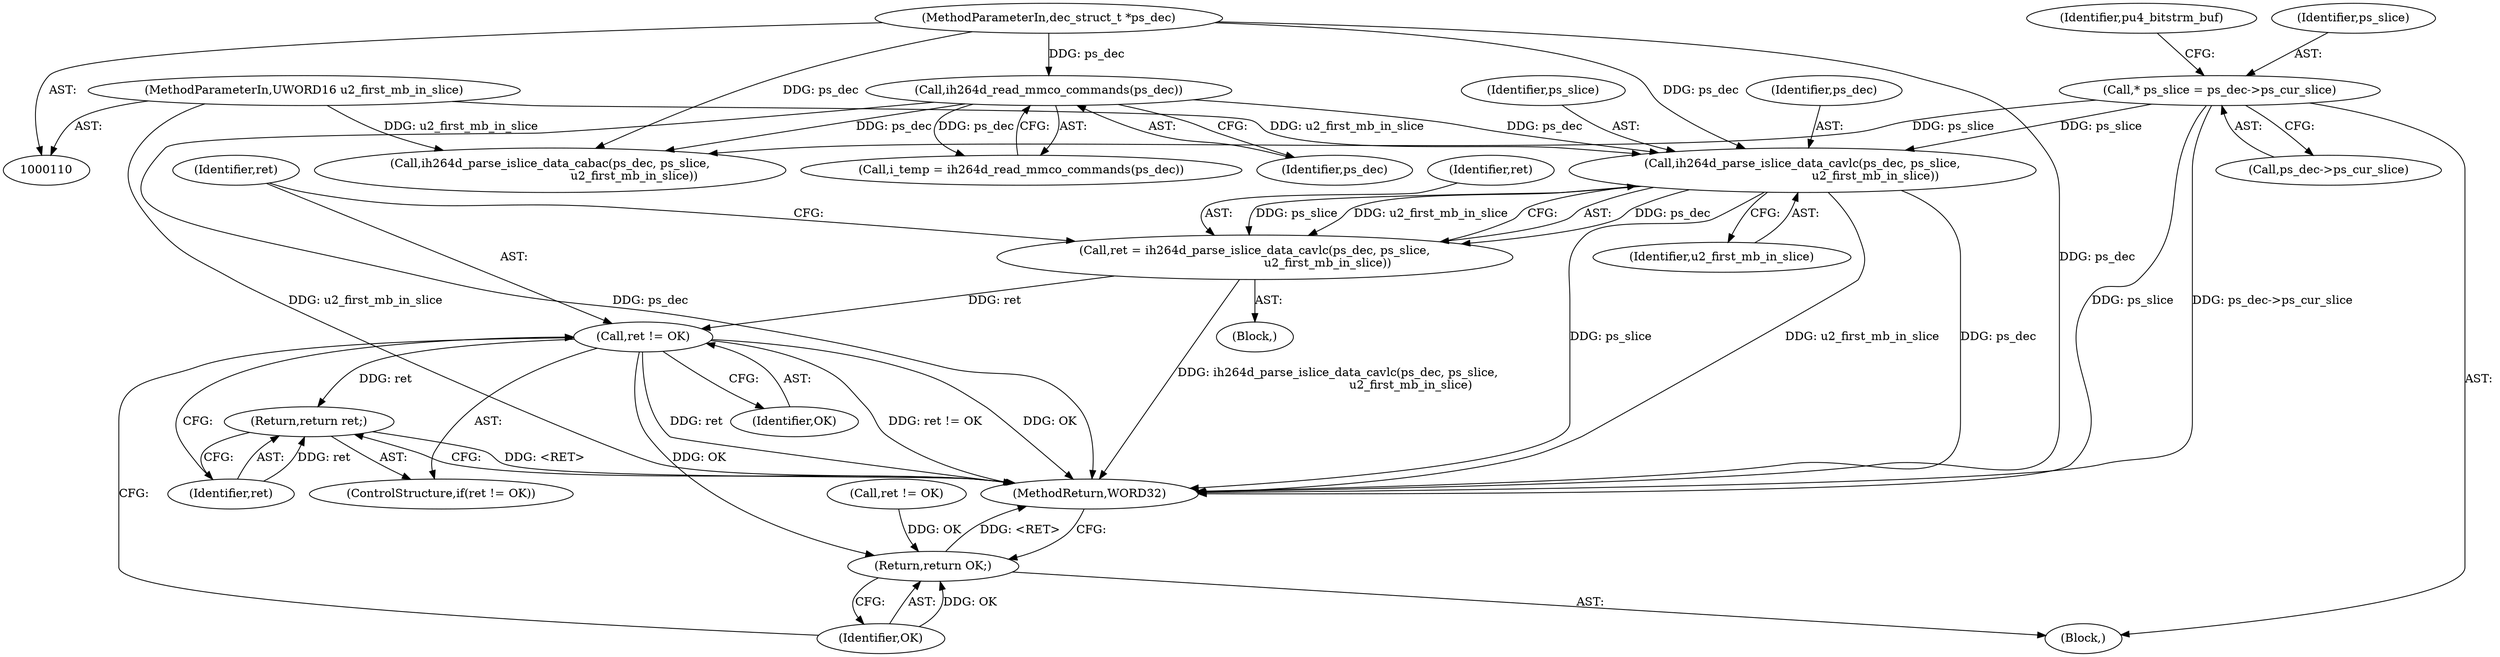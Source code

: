 digraph "0_Android_943323f1d9d3dd5c2634deb26cbe72343ca6b3db_1@pointer" {
"1000421" [label="(Call,ih264d_parse_islice_data_cavlc(ps_dec, ps_slice,\n                                       u2_first_mb_in_slice))"];
"1000163" [label="(Call,ih264d_read_mmco_commands(ps_dec))"];
"1000111" [label="(MethodParameterIn,dec_struct_t *ps_dec)"];
"1000121" [label="(Call,* ps_slice = ps_dec->ps_cur_slice)"];
"1000112" [label="(MethodParameterIn,UWORD16 u2_first_mb_in_slice)"];
"1000419" [label="(Call,ret = ih264d_parse_islice_data_cavlc(ps_dec, ps_slice,\n                                       u2_first_mb_in_slice))"];
"1000426" [label="(Call,ret != OK)"];
"1000429" [label="(Return,return ret;)"];
"1000431" [label="(Return,return OK;)"];
"1000128" [label="(Identifier,pu4_bitstrm_buf)"];
"1000429" [label="(Return,return ret;)"];
"1000112" [label="(MethodParameterIn,UWORD16 u2_first_mb_in_slice)"];
"1000387" [label="(Call,ih264d_parse_islice_data_cabac(ps_dec, ps_slice,\n                                             u2_first_mb_in_slice))"];
"1000163" [label="(Call,ih264d_read_mmco_commands(ps_dec))"];
"1000426" [label="(Call,ret != OK)"];
"1000122" [label="(Identifier,ps_slice)"];
"1000422" [label="(Identifier,ps_dec)"];
"1000113" [label="(Block,)"];
"1000432" [label="(Identifier,OK)"];
"1000419" [label="(Call,ret = ih264d_parse_islice_data_cavlc(ps_dec, ps_slice,\n                                       u2_first_mb_in_slice))"];
"1000433" [label="(MethodReturn,WORD32)"];
"1000427" [label="(Identifier,ret)"];
"1000161" [label="(Call,i_temp = ih264d_read_mmco_commands(ps_dec))"];
"1000425" [label="(ControlStructure,if(ret != OK))"];
"1000424" [label="(Identifier,u2_first_mb_in_slice)"];
"1000164" [label="(Identifier,ps_dec)"];
"1000428" [label="(Identifier,OK)"];
"1000392" [label="(Call,ret != OK)"];
"1000121" [label="(Call,* ps_slice = ps_dec->ps_cur_slice)"];
"1000420" [label="(Identifier,ret)"];
"1000431" [label="(Return,return OK;)"];
"1000400" [label="(Block,)"];
"1000123" [label="(Call,ps_dec->ps_cur_slice)"];
"1000430" [label="(Identifier,ret)"];
"1000423" [label="(Identifier,ps_slice)"];
"1000111" [label="(MethodParameterIn,dec_struct_t *ps_dec)"];
"1000421" [label="(Call,ih264d_parse_islice_data_cavlc(ps_dec, ps_slice,\n                                       u2_first_mb_in_slice))"];
"1000421" -> "1000419"  [label="AST: "];
"1000421" -> "1000424"  [label="CFG: "];
"1000422" -> "1000421"  [label="AST: "];
"1000423" -> "1000421"  [label="AST: "];
"1000424" -> "1000421"  [label="AST: "];
"1000419" -> "1000421"  [label="CFG: "];
"1000421" -> "1000433"  [label="DDG: ps_slice"];
"1000421" -> "1000433"  [label="DDG: ps_dec"];
"1000421" -> "1000433"  [label="DDG: u2_first_mb_in_slice"];
"1000421" -> "1000419"  [label="DDG: ps_dec"];
"1000421" -> "1000419"  [label="DDG: ps_slice"];
"1000421" -> "1000419"  [label="DDG: u2_first_mb_in_slice"];
"1000163" -> "1000421"  [label="DDG: ps_dec"];
"1000111" -> "1000421"  [label="DDG: ps_dec"];
"1000121" -> "1000421"  [label="DDG: ps_slice"];
"1000112" -> "1000421"  [label="DDG: u2_first_mb_in_slice"];
"1000163" -> "1000161"  [label="AST: "];
"1000163" -> "1000164"  [label="CFG: "];
"1000164" -> "1000163"  [label="AST: "];
"1000161" -> "1000163"  [label="CFG: "];
"1000163" -> "1000433"  [label="DDG: ps_dec"];
"1000163" -> "1000161"  [label="DDG: ps_dec"];
"1000111" -> "1000163"  [label="DDG: ps_dec"];
"1000163" -> "1000387"  [label="DDG: ps_dec"];
"1000111" -> "1000110"  [label="AST: "];
"1000111" -> "1000433"  [label="DDG: ps_dec"];
"1000111" -> "1000387"  [label="DDG: ps_dec"];
"1000121" -> "1000113"  [label="AST: "];
"1000121" -> "1000123"  [label="CFG: "];
"1000122" -> "1000121"  [label="AST: "];
"1000123" -> "1000121"  [label="AST: "];
"1000128" -> "1000121"  [label="CFG: "];
"1000121" -> "1000433"  [label="DDG: ps_dec->ps_cur_slice"];
"1000121" -> "1000433"  [label="DDG: ps_slice"];
"1000121" -> "1000387"  [label="DDG: ps_slice"];
"1000112" -> "1000110"  [label="AST: "];
"1000112" -> "1000433"  [label="DDG: u2_first_mb_in_slice"];
"1000112" -> "1000387"  [label="DDG: u2_first_mb_in_slice"];
"1000419" -> "1000400"  [label="AST: "];
"1000420" -> "1000419"  [label="AST: "];
"1000427" -> "1000419"  [label="CFG: "];
"1000419" -> "1000433"  [label="DDG: ih264d_parse_islice_data_cavlc(ps_dec, ps_slice,\n                                       u2_first_mb_in_slice)"];
"1000419" -> "1000426"  [label="DDG: ret"];
"1000426" -> "1000425"  [label="AST: "];
"1000426" -> "1000428"  [label="CFG: "];
"1000427" -> "1000426"  [label="AST: "];
"1000428" -> "1000426"  [label="AST: "];
"1000430" -> "1000426"  [label="CFG: "];
"1000432" -> "1000426"  [label="CFG: "];
"1000426" -> "1000433"  [label="DDG: OK"];
"1000426" -> "1000433"  [label="DDG: ret"];
"1000426" -> "1000433"  [label="DDG: ret != OK"];
"1000426" -> "1000429"  [label="DDG: ret"];
"1000426" -> "1000431"  [label="DDG: OK"];
"1000429" -> "1000425"  [label="AST: "];
"1000429" -> "1000430"  [label="CFG: "];
"1000430" -> "1000429"  [label="AST: "];
"1000433" -> "1000429"  [label="CFG: "];
"1000429" -> "1000433"  [label="DDG: <RET>"];
"1000430" -> "1000429"  [label="DDG: ret"];
"1000431" -> "1000113"  [label="AST: "];
"1000431" -> "1000432"  [label="CFG: "];
"1000432" -> "1000431"  [label="AST: "];
"1000433" -> "1000431"  [label="CFG: "];
"1000431" -> "1000433"  [label="DDG: <RET>"];
"1000432" -> "1000431"  [label="DDG: OK"];
"1000392" -> "1000431"  [label="DDG: OK"];
}
